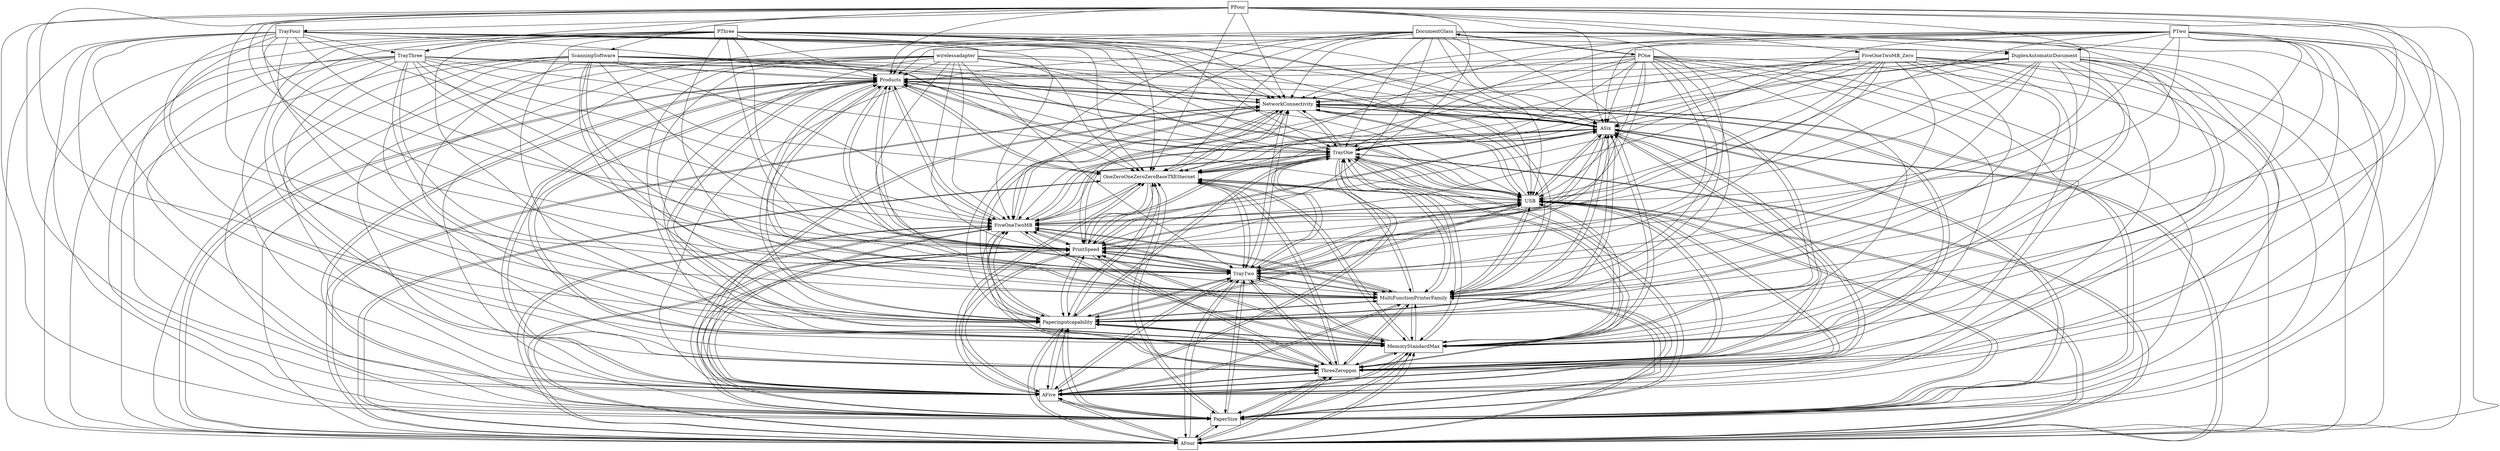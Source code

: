 digraph{
graph [rankdir=TB];
node [shape=box];
edge [arrowhead=normal];
0[label="Products",]
1[label="DocumentGlass",]
2[label="NetworkConnectivity",]
3[label="wirelessadapter",]
4[label="AFour",]
5[label="PaperSize",]
6[label="AFive",]
7[label="POne",]
8[label="ThreeZeroppm",]
9[label="PTwo",]
10[label="FiveOneTwoMB_Zero",]
11[label="MemoryStandardMax",]
12[label="ScanningSoftware",]
13[label="PThree",]
14[label="PFour",]
15[label="Paperinputcapability",]
16[label="MultiFunctionPrinterFamily",]
17[label="TrayTwo",]
18[label="TrayThree",]
19[label="DuplexAutomaticDocument",]
20[label="PrintSpeed",]
21[label="FiveOneTwoMB",]
22[label="USB",]
23[label="OneZeroOneZeroZeroBaseTXEthernet",]
24[label="TrayOne",]
25[label="TrayFour",]
26[label="ASix",]
0->2[label="",]
0->4[label="",]
0->5[label="",]
0->6[label="",]
0->8[label="",]
0->11[label="",]
0->15[label="",]
0->16[label="",]
0->17[label="",]
0->20[label="",]
0->21[label="",]
0->22[label="",]
0->23[label="",]
0->24[label="",]
0->26[label="",]
1->0[label="",]
1->2[label="",]
1->4[label="",]
1->5[label="",]
1->6[label="",]
1->7[label="",]
1->8[label="",]
1->11[label="",]
1->15[label="",]
1->16[label="",]
1->17[label="",]
1->20[label="",]
1->21[label="",]
1->22[label="",]
1->23[label="",]
1->24[label="",]
1->26[label="",]
2->0[label="",]
2->4[label="",]
2->5[label="",]
2->6[label="",]
2->8[label="",]
2->11[label="",]
2->15[label="",]
2->16[label="",]
2->17[label="",]
2->20[label="",]
2->21[label="",]
2->22[label="",]
2->23[label="",]
2->24[label="",]
2->26[label="",]
3->0[label="",]
3->2[label="",]
3->4[label="",]
3->5[label="",]
3->6[label="",]
3->8[label="",]
3->11[label="",]
3->15[label="",]
3->16[label="",]
3->17[label="",]
3->20[label="",]
3->21[label="",]
3->22[label="",]
3->23[label="",]
3->24[label="",]
3->26[label="",]
4->0[label="",]
4->2[label="",]
4->5[label="",]
4->6[label="",]
4->8[label="",]
4->11[label="",]
4->15[label="",]
4->16[label="",]
4->17[label="",]
4->20[label="",]
4->21[label="",]
4->22[label="",]
4->23[label="",]
4->24[label="",]
4->26[label="",]
5->0[label="",]
5->2[label="",]
5->4[label="",]
5->6[label="",]
5->8[label="",]
5->11[label="",]
5->15[label="",]
5->16[label="",]
5->17[label="",]
5->20[label="",]
5->21[label="",]
5->22[label="",]
5->23[label="",]
5->24[label="",]
5->26[label="",]
6->0[label="",]
6->2[label="",]
6->4[label="",]
6->5[label="",]
6->8[label="",]
6->11[label="",]
6->15[label="",]
6->16[label="",]
6->17[label="",]
6->20[label="",]
6->21[label="",]
6->22[label="",]
6->23[label="",]
6->24[label="",]
6->26[label="",]
7->0[label="",]
7->1[label="",]
7->2[label="",]
7->4[label="",]
7->5[label="",]
7->6[label="",]
7->8[label="",]
7->11[label="",]
7->15[label="",]
7->16[label="",]
7->17[label="",]
7->20[label="",]
7->21[label="",]
7->22[label="",]
7->23[label="",]
7->24[label="",]
7->26[label="",]
8->0[label="",]
8->2[label="",]
8->4[label="",]
8->5[label="",]
8->6[label="",]
8->11[label="",]
8->15[label="",]
8->16[label="",]
8->17[label="",]
8->20[label="",]
8->21[label="",]
8->22[label="",]
8->23[label="",]
8->24[label="",]
8->26[label="",]
9->0[label="",]
9->2[label="",]
9->4[label="",]
9->5[label="",]
9->6[label="",]
9->8[label="",]
9->11[label="",]
9->15[label="",]
9->16[label="",]
9->17[label="",]
9->19[label="",]
9->20[label="",]
9->21[label="",]
9->22[label="",]
9->23[label="",]
9->24[label="",]
9->26[label="",]
10->0[label="",]
10->2[label="",]
10->4[label="",]
10->5[label="",]
10->6[label="",]
10->8[label="",]
10->11[label="",]
10->15[label="",]
10->16[label="",]
10->17[label="",]
10->20[label="",]
10->21[label="",]
10->22[label="",]
10->23[label="",]
10->24[label="",]
10->26[label="",]
11->0[label="",]
11->2[label="",]
11->4[label="",]
11->5[label="",]
11->6[label="",]
11->8[label="",]
11->15[label="",]
11->16[label="",]
11->17[label="",]
11->20[label="",]
11->21[label="",]
11->22[label="",]
11->23[label="",]
11->24[label="",]
11->26[label="",]
12->0[label="",]
12->2[label="",]
12->4[label="",]
12->5[label="",]
12->6[label="",]
12->8[label="",]
12->11[label="",]
12->15[label="",]
12->16[label="",]
12->17[label="",]
12->20[label="",]
12->21[label="",]
12->22[label="",]
12->23[label="",]
12->24[label="",]
12->26[label="",]
13->0[label="",]
13->2[label="",]
13->4[label="",]
13->5[label="",]
13->6[label="",]
13->8[label="",]
13->11[label="",]
13->15[label="",]
13->16[label="",]
13->17[label="",]
13->18[label="",]
13->19[label="",]
13->20[label="",]
13->21[label="",]
13->22[label="",]
13->23[label="",]
13->24[label="",]
13->26[label="",]
14->0[label="",]
14->2[label="",]
14->4[label="",]
14->5[label="",]
14->6[label="",]
14->8[label="",]
14->10[label="",]
14->11[label="",]
14->12[label="",]
14->15[label="",]
14->16[label="",]
14->17[label="",]
14->18[label="",]
14->19[label="",]
14->20[label="",]
14->21[label="",]
14->22[label="",]
14->23[label="",]
14->24[label="",]
14->25[label="",]
14->26[label="",]
15->0[label="",]
15->2[label="",]
15->4[label="",]
15->5[label="",]
15->6[label="",]
15->8[label="",]
15->11[label="",]
15->16[label="",]
15->17[label="",]
15->20[label="",]
15->21[label="",]
15->22[label="",]
15->23[label="",]
15->24[label="",]
15->26[label="",]
16->0[label="",]
16->2[label="",]
16->4[label="",]
16->5[label="",]
16->6[label="",]
16->8[label="",]
16->11[label="",]
16->15[label="",]
16->17[label="",]
16->20[label="",]
16->21[label="",]
16->22[label="",]
16->23[label="",]
16->24[label="",]
16->26[label="",]
17->0[label="",]
17->2[label="",]
17->4[label="",]
17->5[label="",]
17->6[label="",]
17->8[label="",]
17->11[label="",]
17->15[label="",]
17->16[label="",]
17->20[label="",]
17->21[label="",]
17->22[label="",]
17->23[label="",]
17->24[label="",]
17->26[label="",]
18->0[label="",]
18->2[label="",]
18->4[label="",]
18->5[label="",]
18->6[label="",]
18->8[label="",]
18->11[label="",]
18->15[label="",]
18->16[label="",]
18->17[label="",]
18->20[label="",]
18->21[label="",]
18->22[label="",]
18->23[label="",]
18->24[label="",]
18->26[label="",]
19->0[label="",]
19->2[label="",]
19->4[label="",]
19->5[label="",]
19->6[label="",]
19->8[label="",]
19->11[label="",]
19->15[label="",]
19->16[label="",]
19->17[label="",]
19->20[label="",]
19->21[label="",]
19->22[label="",]
19->23[label="",]
19->24[label="",]
19->26[label="",]
20->0[label="",]
20->2[label="",]
20->4[label="",]
20->5[label="",]
20->6[label="",]
20->8[label="",]
20->11[label="",]
20->15[label="",]
20->16[label="",]
20->17[label="",]
20->21[label="",]
20->22[label="",]
20->23[label="",]
20->24[label="",]
20->26[label="",]
21->0[label="",]
21->2[label="",]
21->4[label="",]
21->5[label="",]
21->6[label="",]
21->8[label="",]
21->11[label="",]
21->15[label="",]
21->16[label="",]
21->17[label="",]
21->20[label="",]
21->22[label="",]
21->23[label="",]
21->24[label="",]
21->26[label="",]
22->0[label="",]
22->2[label="",]
22->4[label="",]
22->5[label="",]
22->6[label="",]
22->8[label="",]
22->11[label="",]
22->15[label="",]
22->16[label="",]
22->17[label="",]
22->20[label="",]
22->21[label="",]
22->23[label="",]
22->24[label="",]
22->26[label="",]
23->0[label="",]
23->2[label="",]
23->4[label="",]
23->5[label="",]
23->6[label="",]
23->8[label="",]
23->11[label="",]
23->15[label="",]
23->16[label="",]
23->17[label="",]
23->20[label="",]
23->21[label="",]
23->22[label="",]
23->24[label="",]
23->26[label="",]
24->0[label="",]
24->2[label="",]
24->4[label="",]
24->5[label="",]
24->6[label="",]
24->8[label="",]
24->11[label="",]
24->15[label="",]
24->16[label="",]
24->17[label="",]
24->20[label="",]
24->21[label="",]
24->22[label="",]
24->23[label="",]
24->26[label="",]
25->0[label="",]
25->2[label="",]
25->4[label="",]
25->5[label="",]
25->6[label="",]
25->8[label="",]
25->11[label="",]
25->15[label="",]
25->16[label="",]
25->17[label="",]
25->18[label="",]
25->20[label="",]
25->21[label="",]
25->22[label="",]
25->23[label="",]
25->24[label="",]
25->26[label="",]
26->0[label="",]
26->2[label="",]
26->4[label="",]
26->5[label="",]
26->6[label="",]
26->8[label="",]
26->11[label="",]
26->15[label="",]
26->16[label="",]
26->17[label="",]
26->20[label="",]
26->21[label="",]
26->22[label="",]
26->23[label="",]
26->24[label="",]
}
